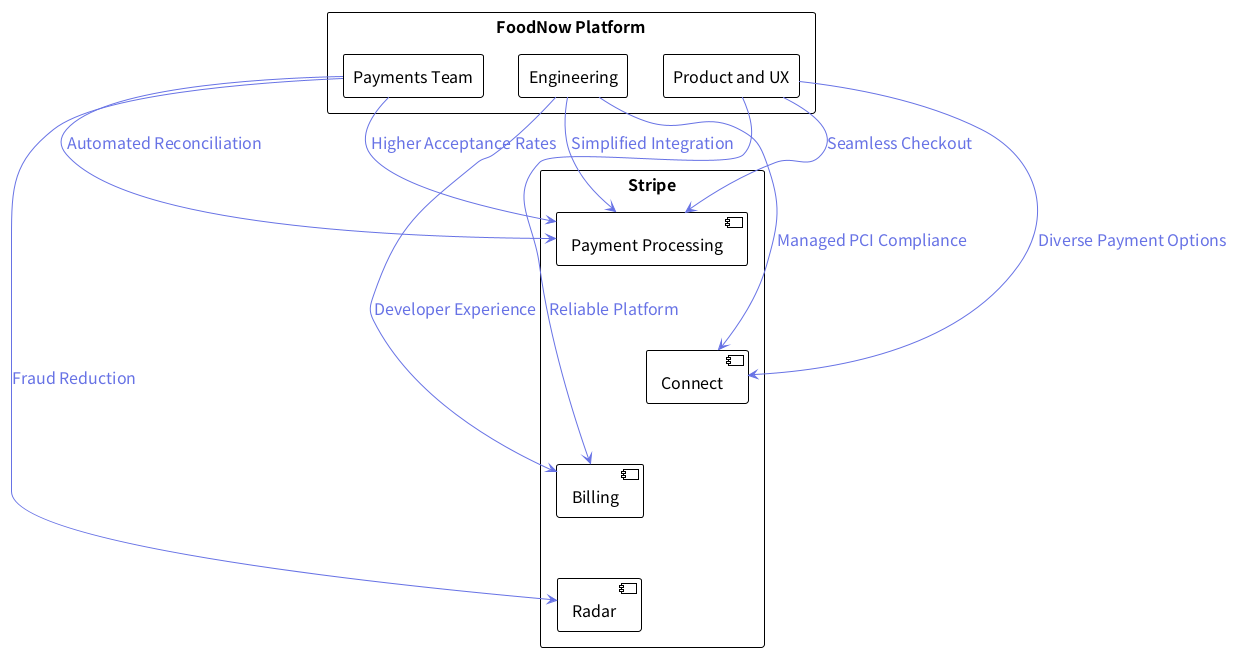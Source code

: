 @startuml
!theme plain

skinparam defaultFontName Noto Sans CJK JP
skinparam defaultFontSize 16
skinparam ArrowColor #6772E5
skinparam ArrowFontColor #6772E5
skinparam ParticipantBorderColor #6772E5
skinparam ParticipantBackgroundColor #E6E9F5
skinparam BoxBorderColor #FF5722
skinparam BoxBackgroundColor #FFF0EB

rectangle "FoodNow Platform" as FN {
  agent "Payments Team" as PT
  agent "Engineering" as ENG
  agent "Product and UX" as PUX
}

rectangle "Stripe" as STRIPE {
  component "Payment Processing" as SP
  component "Connect" as SC
  component "Billing" as SB
  component "Radar" as SR
}

PT --> SP : "Automated Reconciliation"
PT --> SR : "Fraud Reduction"
PT --> SP : "Higher Acceptance Rates"

ENG --> SP : "Simplified Integration"
ENG --> SC : "Managed PCI Compliance"
ENG --> SB : "Developer Experience"

PUX --> SP : "Seamless Checkout"
PUX --> SC : "Diverse Payment Options"
PUX --> SB : "Reliable Platform"

SP -[hidden]-> SC
SC -[hidden]-> SB
SB -[hidden]-> SR

@enduml

